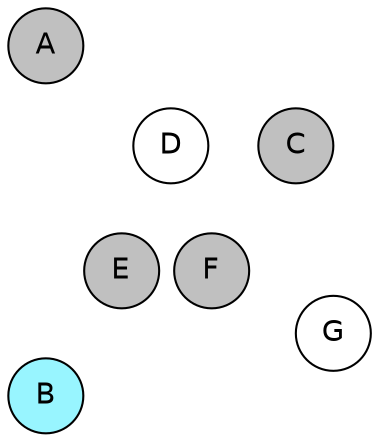 
graph {

layout = circo;
mindist = .1

node [shape = circle, fontname = Helvetica, margin = 0, style = filled]
edge [style=invis]

subgraph 1 {
	E -- F -- F# -- G -- G# -- A -- A# -- B -- C -- C# -- D -- D# -- E
}

C [fillcolor = gray];
C# [fillcolor = gray];
D [fillcolor = white];
D# [fillcolor = white];
E [fillcolor = gray];
F [fillcolor = gray];
F# [fillcolor = white];
G [fillcolor = white];
G# [fillcolor = white];
A [fillcolor = gray];
A# [fillcolor = gray];
B [fillcolor = cadetblue1];
}

